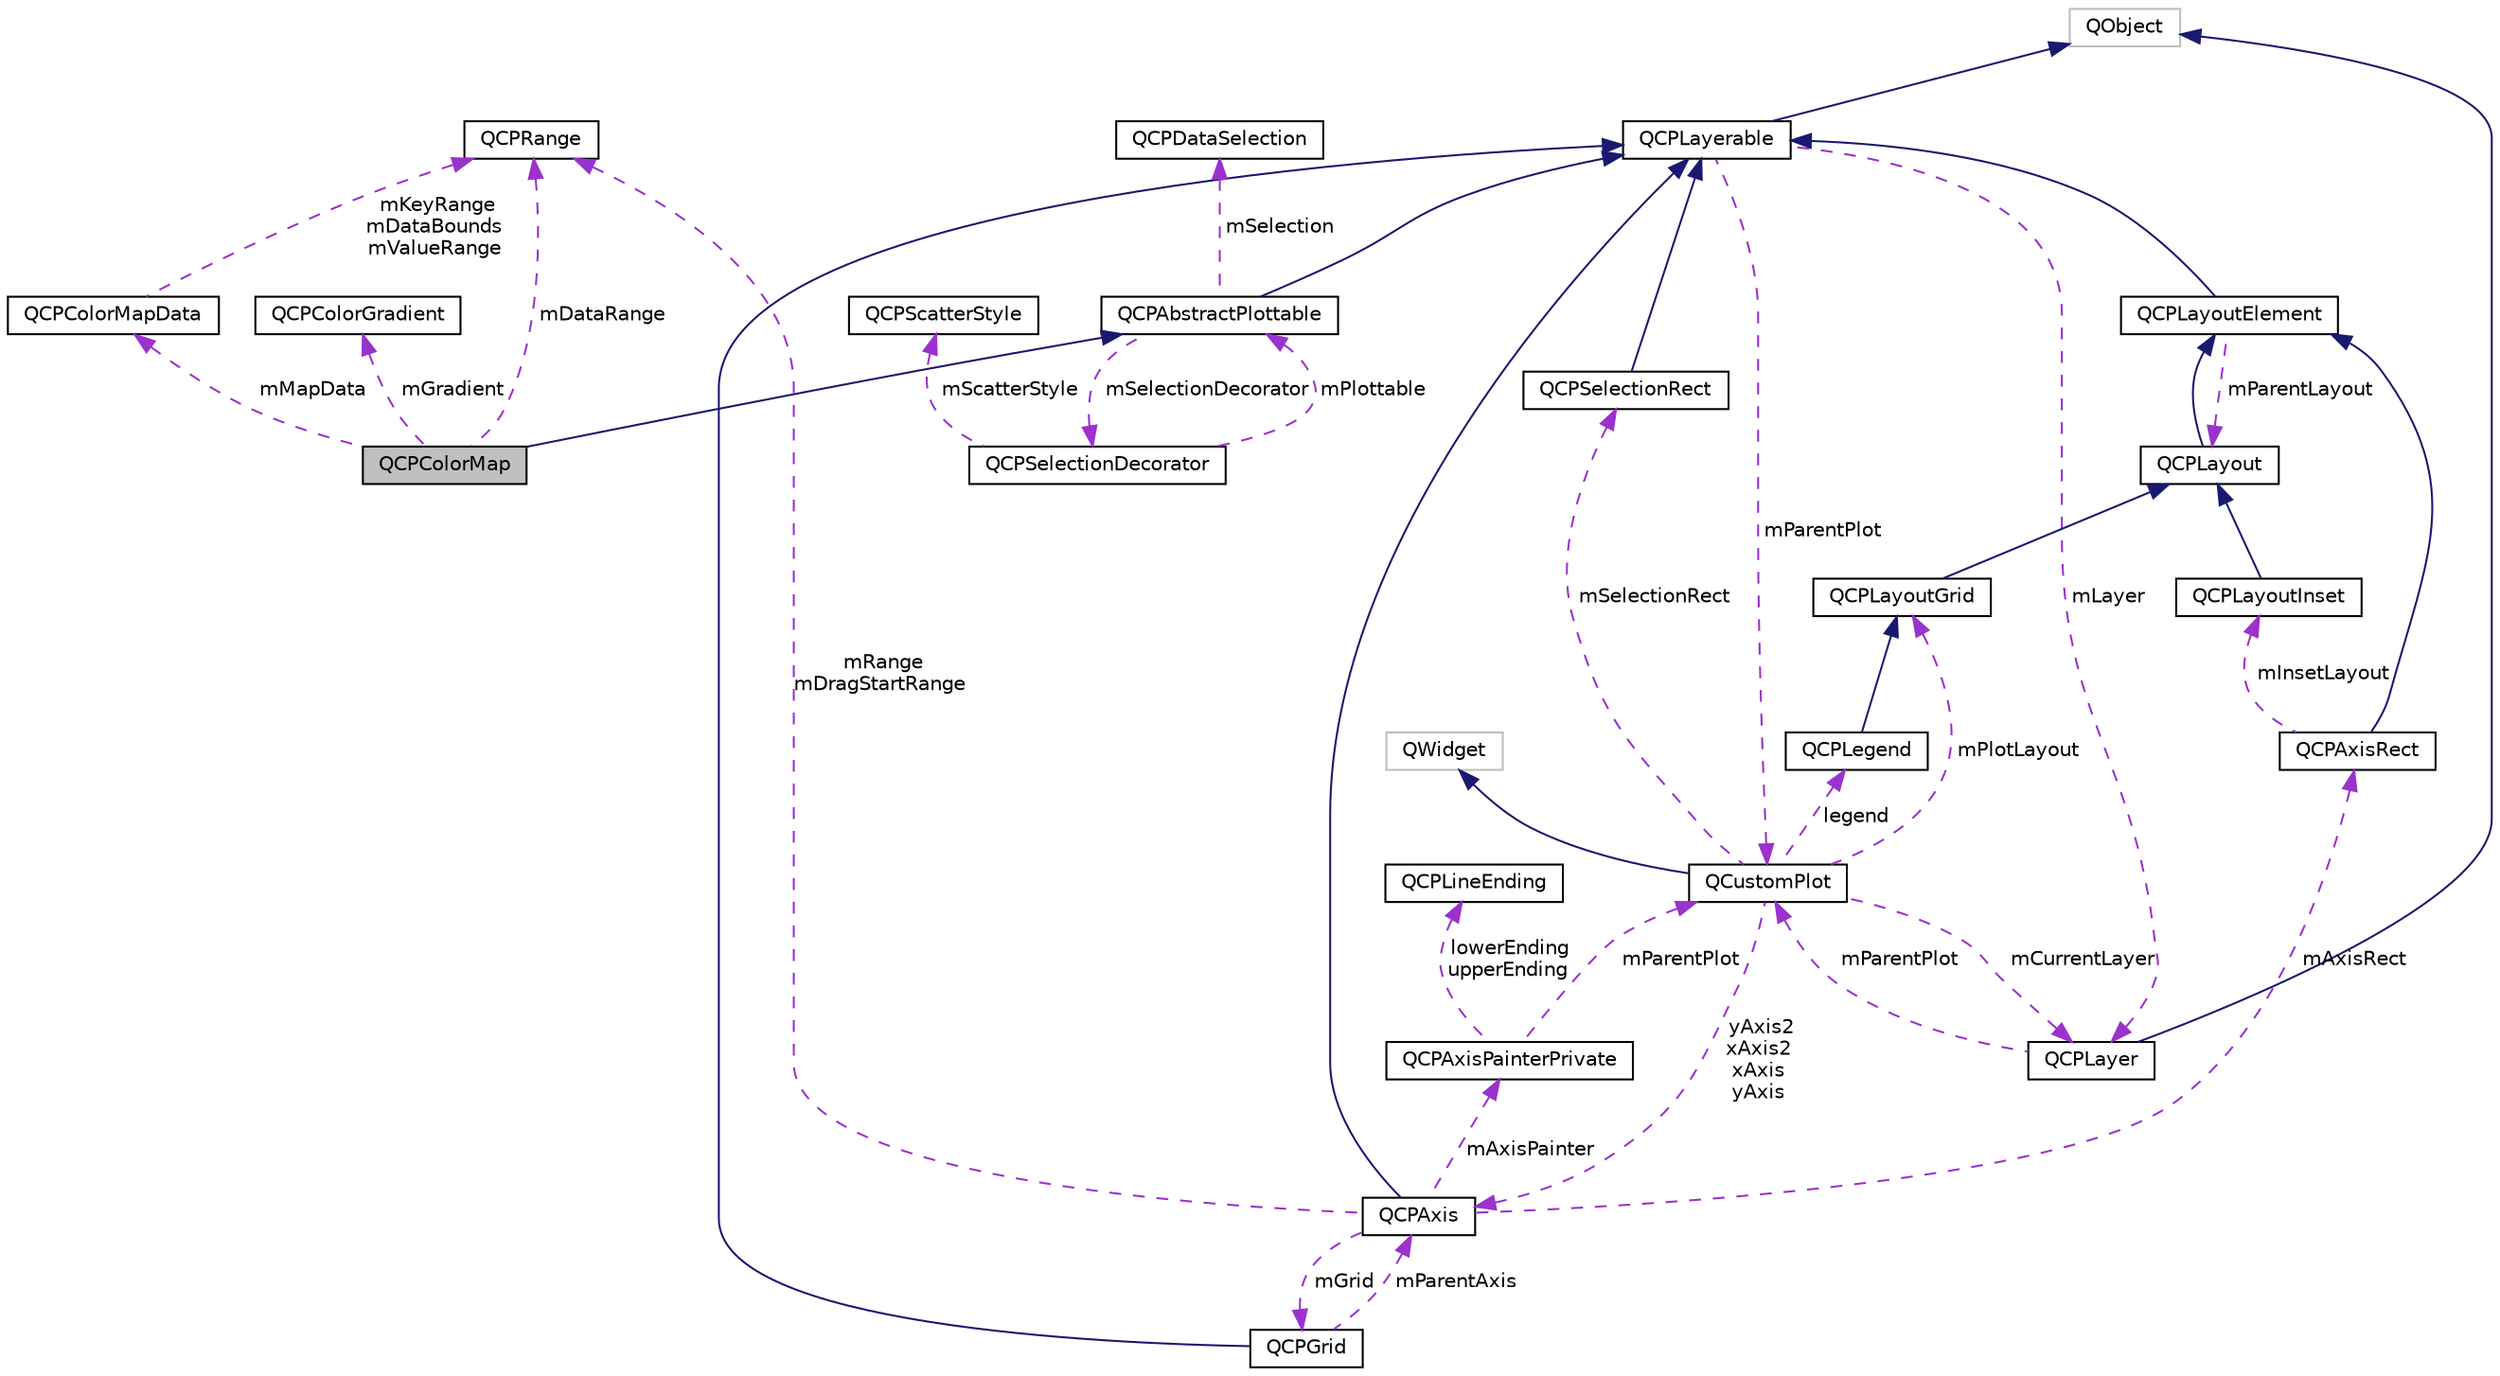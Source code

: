 digraph "QCPColorMap"
{
  edge [fontname="Helvetica",fontsize="10",labelfontname="Helvetica",labelfontsize="10"];
  node [fontname="Helvetica",fontsize="10",shape=record];
  Node4 [label="QCPColorMap",height=0.2,width=0.4,color="black", fillcolor="grey75", style="filled", fontcolor="black"];
  Node5 -> Node4 [dir="back",color="midnightblue",fontsize="10",style="solid"];
  Node5 [label="QCPAbstractPlottable",height=0.2,width=0.4,color="black", fillcolor="white", style="filled",URL="$classQCPAbstractPlottable.html",tooltip="The abstract base class for all data representing objects in a plot. "];
  Node6 -> Node5 [dir="back",color="midnightblue",fontsize="10",style="solid"];
  Node6 [label="QCPLayerable",height=0.2,width=0.4,color="black", fillcolor="white", style="filled",URL="$classQCPLayerable.html",tooltip="Base class for all drawable objects. "];
  Node7 -> Node6 [dir="back",color="midnightblue",fontsize="10",style="solid"];
  Node7 [label="QObject",height=0.2,width=0.4,color="grey75", fillcolor="white", style="filled"];
  Node8 -> Node6 [dir="back",color="darkorchid3",fontsize="10",style="dashed",label=" mLayer" ];
  Node8 [label="QCPLayer",height=0.2,width=0.4,color="black", fillcolor="white", style="filled",URL="$classQCPLayer.html",tooltip="A layer that may contain objects, to control the rendering order. "];
  Node7 -> Node8 [dir="back",color="midnightblue",fontsize="10",style="solid"];
  Node9 -> Node8 [dir="back",color="darkorchid3",fontsize="10",style="dashed",label=" mParentPlot" ];
  Node9 [label="QCustomPlot",height=0.2,width=0.4,color="black", fillcolor="white", style="filled",URL="$classQCustomPlot.html",tooltip="The central class of the library. This is the QWidget which displays the plot and interacts with the ..."];
  Node10 -> Node9 [dir="back",color="midnightblue",fontsize="10",style="solid"];
  Node10 [label="QWidget",height=0.2,width=0.4,color="grey75", fillcolor="white", style="filled"];
  Node8 -> Node9 [dir="back",color="darkorchid3",fontsize="10",style="dashed",label=" mCurrentLayer" ];
  Node11 -> Node9 [dir="back",color="darkorchid3",fontsize="10",style="dashed",label=" mPlotLayout" ];
  Node11 [label="QCPLayoutGrid",height=0.2,width=0.4,color="black", fillcolor="white", style="filled",URL="$classQCPLayoutGrid.html",tooltip="A layout that arranges child elements in a grid. "];
  Node12 -> Node11 [dir="back",color="midnightblue",fontsize="10",style="solid"];
  Node12 [label="QCPLayout",height=0.2,width=0.4,color="black", fillcolor="white", style="filled",URL="$classQCPLayout.html",tooltip="The abstract base class for layouts. "];
  Node13 -> Node12 [dir="back",color="midnightblue",fontsize="10",style="solid"];
  Node13 [label="QCPLayoutElement",height=0.2,width=0.4,color="black", fillcolor="white", style="filled",URL="$classQCPLayoutElement.html",tooltip="The abstract base class for all objects that form the layout system. "];
  Node6 -> Node13 [dir="back",color="midnightblue",fontsize="10",style="solid"];
  Node12 -> Node13 [dir="back",color="darkorchid3",fontsize="10",style="dashed",label=" mParentLayout" ];
  Node14 -> Node9 [dir="back",color="darkorchid3",fontsize="10",style="dashed",label=" mSelectionRect" ];
  Node14 [label="QCPSelectionRect",height=0.2,width=0.4,color="black", fillcolor="white", style="filled",URL="$classQCPSelectionRect.html",tooltip="Provides rect/rubber-band data selection and range zoom interaction. "];
  Node6 -> Node14 [dir="back",color="midnightblue",fontsize="10",style="solid"];
  Node15 -> Node9 [dir="back",color="darkorchid3",fontsize="10",style="dashed",label=" yAxis2\nxAxis2\nxAxis\nyAxis" ];
  Node15 [label="QCPAxis",height=0.2,width=0.4,color="black", fillcolor="white", style="filled",URL="$classQCPAxis.html",tooltip="Manages a single axis inside a QCustomPlot. "];
  Node6 -> Node15 [dir="back",color="midnightblue",fontsize="10",style="solid"];
  Node16 -> Node15 [dir="back",color="darkorchid3",fontsize="10",style="dashed",label=" mRange\nmDragStartRange" ];
  Node16 [label="QCPRange",height=0.2,width=0.4,color="black", fillcolor="white", style="filled",URL="$classQCPRange.html",tooltip="Represents the range an axis is encompassing. "];
  Node17 -> Node15 [dir="back",color="darkorchid3",fontsize="10",style="dashed",label=" mAxisPainter" ];
  Node17 [label="QCPAxisPainterPrivate",height=0.2,width=0.4,color="black", fillcolor="white", style="filled",URL="$classQCPAxisPainterPrivate.html"];
  Node18 -> Node17 [dir="back",color="darkorchid3",fontsize="10",style="dashed",label=" lowerEnding\nupperEnding" ];
  Node18 [label="QCPLineEnding",height=0.2,width=0.4,color="black", fillcolor="white", style="filled",URL="$classQCPLineEnding.html",tooltip="Handles the different ending decorations for line-like items. "];
  Node9 -> Node17 [dir="back",color="darkorchid3",fontsize="10",style="dashed",label=" mParentPlot" ];
  Node19 -> Node15 [dir="back",color="darkorchid3",fontsize="10",style="dashed",label=" mGrid" ];
  Node19 [label="QCPGrid",height=0.2,width=0.4,color="black", fillcolor="white", style="filled",URL="$classQCPGrid.html",tooltip="Responsible for drawing the grid of a QCPAxis. "];
  Node6 -> Node19 [dir="back",color="midnightblue",fontsize="10",style="solid"];
  Node15 -> Node19 [dir="back",color="darkorchid3",fontsize="10",style="dashed",label=" mParentAxis" ];
  Node20 -> Node15 [dir="back",color="darkorchid3",fontsize="10",style="dashed",label=" mAxisRect" ];
  Node20 [label="QCPAxisRect",height=0.2,width=0.4,color="black", fillcolor="white", style="filled",URL="$classQCPAxisRect.html",tooltip="Holds multiple axes and arranges them in a rectangular shape. "];
  Node13 -> Node20 [dir="back",color="midnightblue",fontsize="10",style="solid"];
  Node21 -> Node20 [dir="back",color="darkorchid3",fontsize="10",style="dashed",label=" mInsetLayout" ];
  Node21 [label="QCPLayoutInset",height=0.2,width=0.4,color="black", fillcolor="white", style="filled",URL="$classQCPLayoutInset.html",tooltip="A layout that places child elements aligned to the border or arbitrarily positioned. "];
  Node12 -> Node21 [dir="back",color="midnightblue",fontsize="10",style="solid"];
  Node22 -> Node9 [dir="back",color="darkorchid3",fontsize="10",style="dashed",label=" legend" ];
  Node22 [label="QCPLegend",height=0.2,width=0.4,color="black", fillcolor="white", style="filled",URL="$classQCPLegend.html",tooltip="Manages a legend inside a QCustomPlot. "];
  Node11 -> Node22 [dir="back",color="midnightblue",fontsize="10",style="solid"];
  Node9 -> Node6 [dir="back",color="darkorchid3",fontsize="10",style="dashed",label=" mParentPlot" ];
  Node23 -> Node5 [dir="back",color="darkorchid3",fontsize="10",style="dashed",label=" mSelection" ];
  Node23 [label="QCPDataSelection",height=0.2,width=0.4,color="black", fillcolor="white", style="filled",URL="$classQCPDataSelection.html",tooltip="Describes a data set by holding multiple QCPDataRange instances. "];
  Node24 -> Node5 [dir="back",color="darkorchid3",fontsize="10",style="dashed",label=" mSelectionDecorator" ];
  Node24 [label="QCPSelectionDecorator",height=0.2,width=0.4,color="black", fillcolor="white", style="filled",URL="$classQCPSelectionDecorator.html",tooltip="Controls how a plottable&#39;s data selection is drawn. "];
  Node5 -> Node24 [dir="back",color="darkorchid3",fontsize="10",style="dashed",label=" mPlottable" ];
  Node25 -> Node24 [dir="back",color="darkorchid3",fontsize="10",style="dashed",label=" mScatterStyle" ];
  Node25 [label="QCPScatterStyle",height=0.2,width=0.4,color="black", fillcolor="white", style="filled",URL="$classQCPScatterStyle.html",tooltip="Represents the visual appearance of scatter points. "];
  Node16 -> Node4 [dir="back",color="darkorchid3",fontsize="10",style="dashed",label=" mDataRange" ];
  Node26 -> Node4 [dir="back",color="darkorchid3",fontsize="10",style="dashed",label=" mGradient" ];
  Node26 [label="QCPColorGradient",height=0.2,width=0.4,color="black", fillcolor="white", style="filled",URL="$classQCPColorGradient.html",tooltip="Defines a color gradient for use with e.g. QCPColorMap. "];
  Node27 -> Node4 [dir="back",color="darkorchid3",fontsize="10",style="dashed",label=" mMapData" ];
  Node27 [label="QCPColorMapData",height=0.2,width=0.4,color="black", fillcolor="white", style="filled",URL="$classQCPColorMapData.html",tooltip="Holds the two-dimensional data of a QCPColorMap plottable. "];
  Node16 -> Node27 [dir="back",color="darkorchid3",fontsize="10",style="dashed",label=" mKeyRange\nmDataBounds\nmValueRange" ];
}
